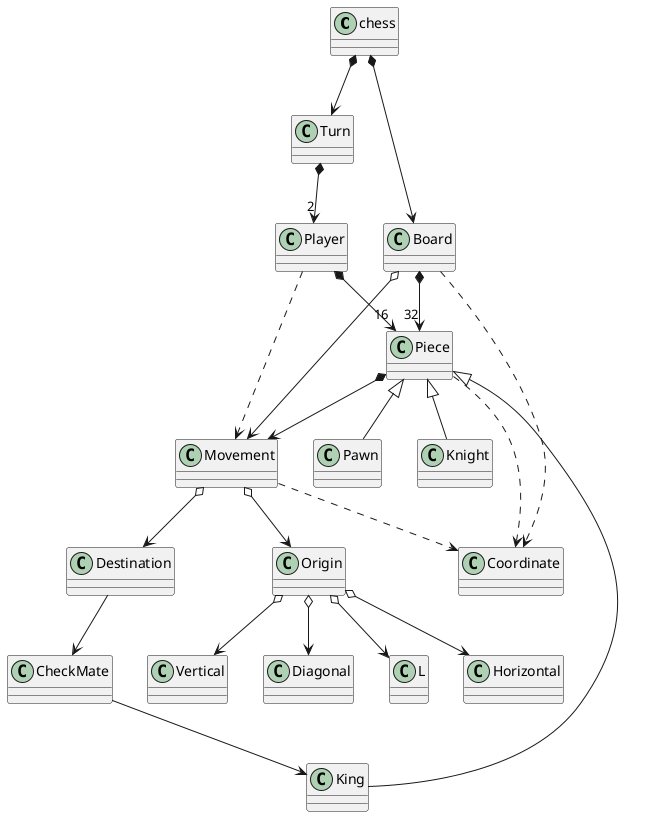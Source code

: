 @startuml chess

chess *--> Turn
chess *--> Board

Turn *--> "2" Player

Player *--> "16" Piece
Player ..> Movement

Board ..>Coordinate
Board *--> "32" Piece
Board o--> Movement

Piece ..> Coordinate
Piece *--> Movement
Piece <|-- King
Piece <|-- Pawn
Piece <|-- Knight
Movement o--> Origin
Movement o--> Destination
Origin o--> Horizontal
Origin o--> Vertical
Origin o--> Diagonal
Origin o--> L

Movement ..> Coordinate

Destination --> CheckMate

CheckMate --> King

@enduml